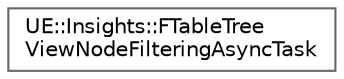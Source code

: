 digraph "Graphical Class Hierarchy"
{
 // INTERACTIVE_SVG=YES
 // LATEX_PDF_SIZE
  bgcolor="transparent";
  edge [fontname=Helvetica,fontsize=10,labelfontname=Helvetica,labelfontsize=10];
  node [fontname=Helvetica,fontsize=10,shape=box,height=0.2,width=0.4];
  rankdir="LR";
  Node0 [id="Node000000",label="UE::Insights::FTableTree\lViewNodeFilteringAsyncTask",height=0.2,width=0.4,color="grey40", fillcolor="white", style="filled",URL="$d0/db1/classUE_1_1Insights_1_1FTableTreeViewNodeFilteringAsyncTask.html",tooltip=" "];
}
